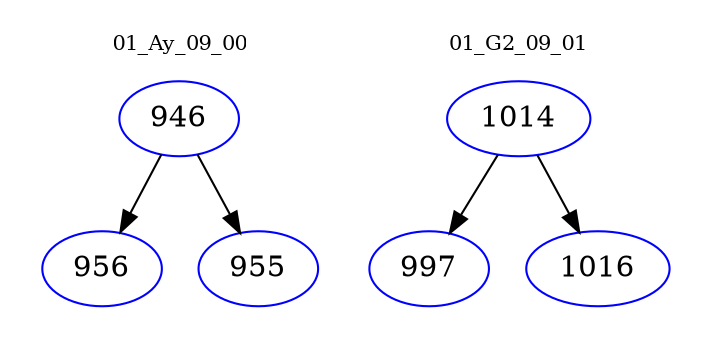 digraph{
subgraph cluster_0 {
color = white
label = "01_Ay_09_00";
fontsize=10;
T0_946 [label="946", color="blue"]
T0_946 -> T0_956 [color="black"]
T0_956 [label="956", color="blue"]
T0_946 -> T0_955 [color="black"]
T0_955 [label="955", color="blue"]
}
subgraph cluster_1 {
color = white
label = "01_G2_09_01";
fontsize=10;
T1_1014 [label="1014", color="blue"]
T1_1014 -> T1_997 [color="black"]
T1_997 [label="997", color="blue"]
T1_1014 -> T1_1016 [color="black"]
T1_1016 [label="1016", color="blue"]
}
}
